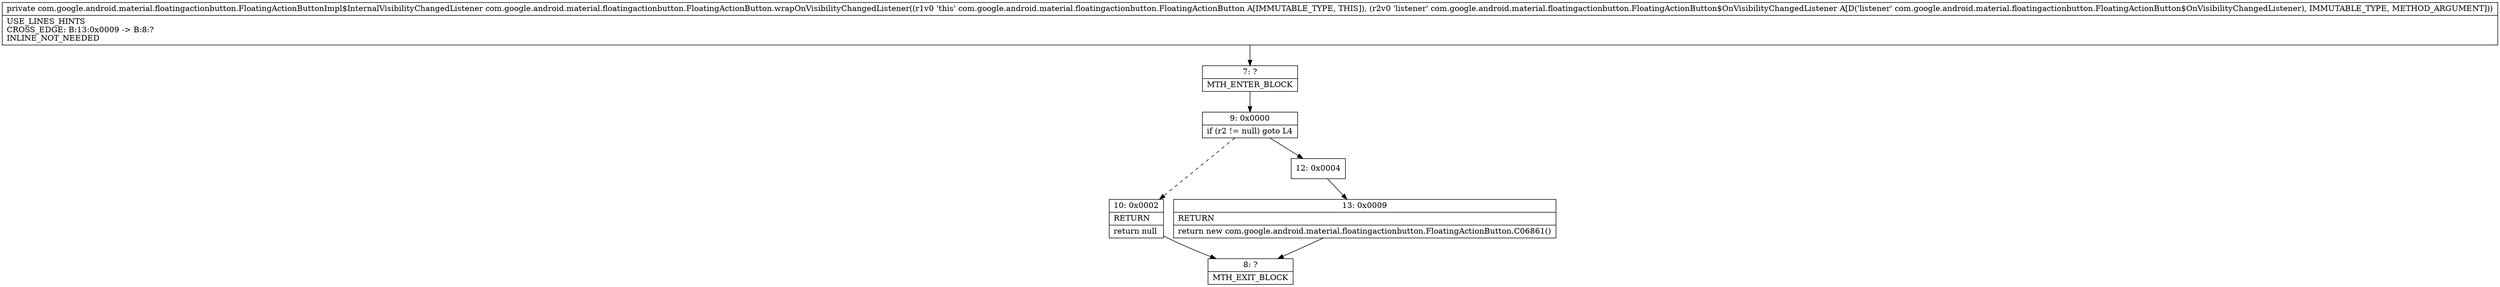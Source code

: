 digraph "CFG forcom.google.android.material.floatingactionbutton.FloatingActionButton.wrapOnVisibilityChangedListener(Lcom\/google\/android\/material\/floatingactionbutton\/FloatingActionButton$OnVisibilityChangedListener;)Lcom\/google\/android\/material\/floatingactionbutton\/FloatingActionButtonImpl$InternalVisibilityChangedListener;" {
Node_7 [shape=record,label="{7\:\ ?|MTH_ENTER_BLOCK\l}"];
Node_9 [shape=record,label="{9\:\ 0x0000|if (r2 != null) goto L4\l}"];
Node_10 [shape=record,label="{10\:\ 0x0002|RETURN\l|return null\l}"];
Node_8 [shape=record,label="{8\:\ ?|MTH_EXIT_BLOCK\l}"];
Node_12 [shape=record,label="{12\:\ 0x0004}"];
Node_13 [shape=record,label="{13\:\ 0x0009|RETURN\l|return new com.google.android.material.floatingactionbutton.FloatingActionButton.C06861()\l}"];
MethodNode[shape=record,label="{private com.google.android.material.floatingactionbutton.FloatingActionButtonImpl$InternalVisibilityChangedListener com.google.android.material.floatingactionbutton.FloatingActionButton.wrapOnVisibilityChangedListener((r1v0 'this' com.google.android.material.floatingactionbutton.FloatingActionButton A[IMMUTABLE_TYPE, THIS]), (r2v0 'listener' com.google.android.material.floatingactionbutton.FloatingActionButton$OnVisibilityChangedListener A[D('listener' com.google.android.material.floatingactionbutton.FloatingActionButton$OnVisibilityChangedListener), IMMUTABLE_TYPE, METHOD_ARGUMENT]))  | USE_LINES_HINTS\lCROSS_EDGE: B:13:0x0009 \-\> B:8:?\lINLINE_NOT_NEEDED\l}"];
MethodNode -> Node_7;Node_7 -> Node_9;
Node_9 -> Node_10[style=dashed];
Node_9 -> Node_12;
Node_10 -> Node_8;
Node_12 -> Node_13;
Node_13 -> Node_8;
}

